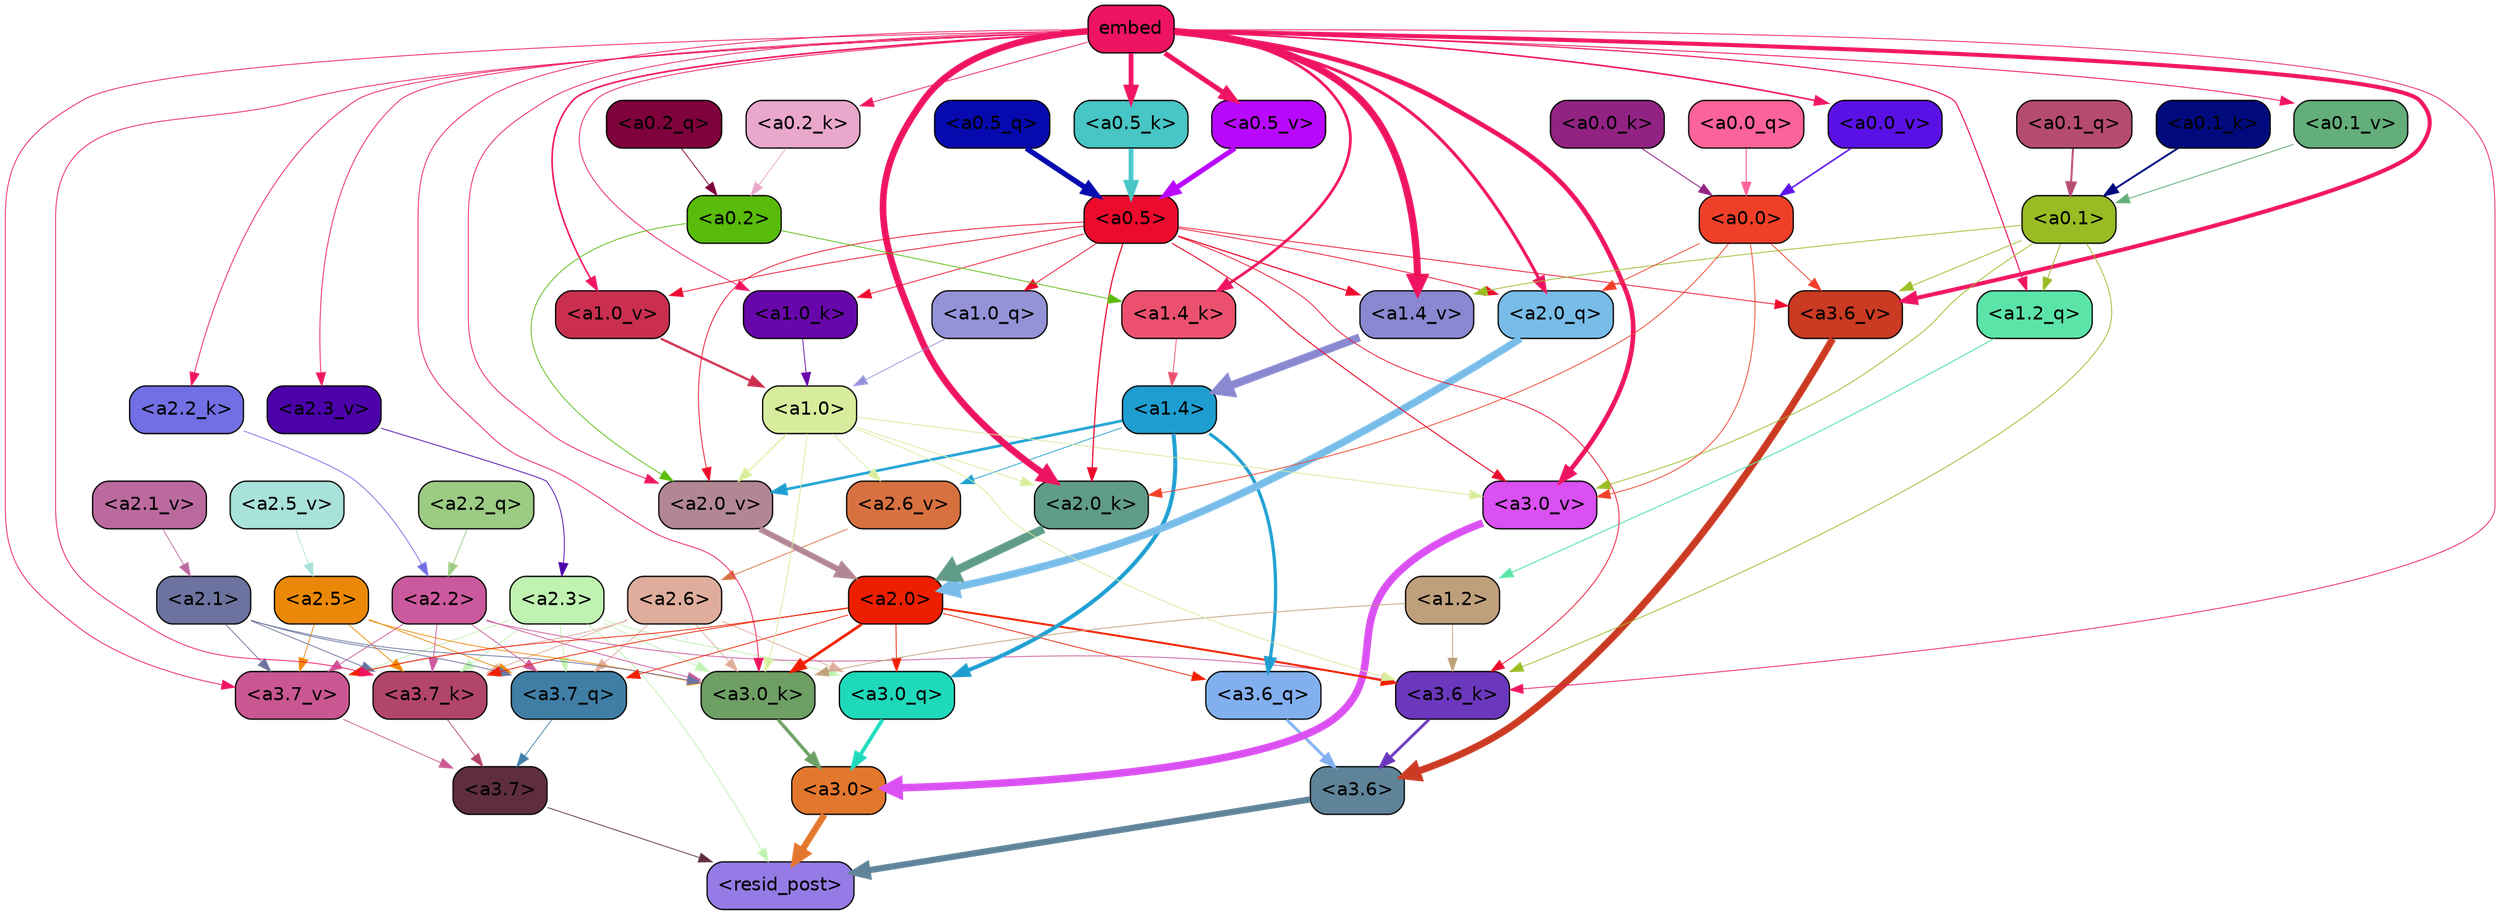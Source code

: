 strict digraph "" {
	graph [bgcolor=transparent,
		layout=dot,
		overlap=false,
		splines=true
	];
	"<a3.7>"	[color=black,
		fillcolor="#5e2d3f",
		fontname=Helvetica,
		shape=box,
		style="filled, rounded"];
	"<resid_post>"	[color=black,
		fillcolor="#957be5",
		fontname=Helvetica,
		shape=box,
		style="filled, rounded"];
	"<a3.7>" -> "<resid_post>"	[color="#5e2d3f",
		penwidth=0.6];
	"<a3.6>"	[color=black,
		fillcolor="#5f849a",
		fontname=Helvetica,
		shape=box,
		style="filled, rounded"];
	"<a3.6>" -> "<resid_post>"	[color="#5f849a",
		penwidth=4.7534414529800415];
	"<a3.0>"	[color=black,
		fillcolor="#e3772e",
		fontname=Helvetica,
		shape=box,
		style="filled, rounded"];
	"<a3.0>" -> "<resid_post>"	[color="#e3772e",
		penwidth=4.898576855659485];
	"<a2.3>"	[color=black,
		fillcolor="#c0f2b2",
		fontname=Helvetica,
		shape=box,
		style="filled, rounded"];
	"<a2.3>" -> "<resid_post>"	[color="#c0f2b2",
		penwidth=0.6];
	"<a3.7_q>"	[color=black,
		fillcolor="#407ea5",
		fontname=Helvetica,
		shape=box,
		style="filled, rounded"];
	"<a2.3>" -> "<a3.7_q>"	[color="#c0f2b2",
		penwidth=0.6];
	"<a3.0_q>"	[color=black,
		fillcolor="#1fd9bb",
		fontname=Helvetica,
		shape=box,
		style="filled, rounded"];
	"<a2.3>" -> "<a3.0_q>"	[color="#c0f2b2",
		penwidth=0.6];
	"<a3.7_k>"	[color=black,
		fillcolor="#b2456a",
		fontname=Helvetica,
		shape=box,
		style="filled, rounded"];
	"<a2.3>" -> "<a3.7_k>"	[color="#c0f2b2",
		penwidth=0.6];
	"<a3.0_k>"	[color=black,
		fillcolor="#6e9f64",
		fontname=Helvetica,
		shape=box,
		style="filled, rounded"];
	"<a2.3>" -> "<a3.0_k>"	[color="#c0f2b2",
		penwidth=0.6];
	"<a3.7_v>"	[color=black,
		fillcolor="#c95792",
		fontname=Helvetica,
		shape=box,
		style="filled, rounded"];
	"<a2.3>" -> "<a3.7_v>"	[color="#c0f2b2",
		penwidth=0.6];
	"<a3.7_q>" -> "<a3.7>"	[color="#407ea5",
		penwidth=0.6];
	"<a3.6_q>"	[color=black,
		fillcolor="#82afee",
		fontname=Helvetica,
		shape=box,
		style="filled, rounded"];
	"<a3.6_q>" -> "<a3.6>"	[color="#82afee",
		penwidth=2.160832464694977];
	"<a3.0_q>" -> "<a3.0>"	[color="#1fd9bb",
		penwidth=2.870753765106201];
	"<a3.7_k>" -> "<a3.7>"	[color="#b2456a",
		penwidth=0.6];
	"<a3.6_k>"	[color=black,
		fillcolor="#6b37bd",
		fontname=Helvetica,
		shape=box,
		style="filled, rounded"];
	"<a3.6_k>" -> "<a3.6>"	[color="#6b37bd",
		penwidth=2.13908451795578];
	"<a3.0_k>" -> "<a3.0>"	[color="#6e9f64",
		penwidth=2.520303964614868];
	"<a3.7_v>" -> "<a3.7>"	[color="#c95792",
		penwidth=0.6];
	"<a3.6_v>"	[color=black,
		fillcolor="#cb3a22",
		fontname=Helvetica,
		shape=box,
		style="filled, rounded"];
	"<a3.6_v>" -> "<a3.6>"	[color="#cb3a22",
		penwidth=5.297133803367615];
	"<a3.0_v>"	[color=black,
		fillcolor="#da50f1",
		fontname=Helvetica,
		shape=box,
		style="filled, rounded"];
	"<a3.0_v>" -> "<a3.0>"	[color="#da50f1",
		penwidth=5.680712580680847];
	"<a2.6>"	[color=black,
		fillcolor="#e0ad9d",
		fontname=Helvetica,
		shape=box,
		style="filled, rounded"];
	"<a2.6>" -> "<a3.7_q>"	[color="#e0ad9d",
		penwidth=0.6];
	"<a2.6>" -> "<a3.0_q>"	[color="#e0ad9d",
		penwidth=0.6];
	"<a2.6>" -> "<a3.7_k>"	[color="#e0ad9d",
		penwidth=0.6];
	"<a2.6>" -> "<a3.0_k>"	[color="#e0ad9d",
		penwidth=0.6];
	"<a2.6>" -> "<a3.7_v>"	[color="#e0ad9d",
		penwidth=0.6];
	"<a2.5>"	[color=black,
		fillcolor="#ec8807",
		fontname=Helvetica,
		shape=box,
		style="filled, rounded"];
	"<a2.5>" -> "<a3.7_q>"	[color="#ec8807",
		penwidth=0.6];
	"<a2.5>" -> "<a3.7_k>"	[color="#ec8807",
		penwidth=0.6];
	"<a2.5>" -> "<a3.0_k>"	[color="#ec8807",
		penwidth=0.6];
	"<a2.5>" -> "<a3.7_v>"	[color="#ec8807",
		penwidth=0.6];
	"<a2.2>"	[color=black,
		fillcolor="#cb599d",
		fontname=Helvetica,
		shape=box,
		style="filled, rounded"];
	"<a2.2>" -> "<a3.7_q>"	[color="#cb599d",
		penwidth=0.6];
	"<a2.2>" -> "<a3.7_k>"	[color="#cb599d",
		penwidth=0.6];
	"<a2.2>" -> "<a3.6_k>"	[color="#cb599d",
		penwidth=0.6];
	"<a2.2>" -> "<a3.0_k>"	[color="#cb599d",
		penwidth=0.6];
	"<a2.2>" -> "<a3.7_v>"	[color="#cb599d",
		penwidth=0.6];
	"<a2.1>"	[color=black,
		fillcolor="#6b739e",
		fontname=Helvetica,
		shape=box,
		style="filled, rounded"];
	"<a2.1>" -> "<a3.7_q>"	[color="#6b739e",
		penwidth=0.6];
	"<a2.1>" -> "<a3.7_k>"	[color="#6b739e",
		penwidth=0.6];
	"<a2.1>" -> "<a3.0_k>"	[color="#6b739e",
		penwidth=0.6];
	"<a2.1>" -> "<a3.7_v>"	[color="#6b739e",
		penwidth=0.6];
	"<a2.0>"	[color=black,
		fillcolor="#ee1f01",
		fontname=Helvetica,
		shape=box,
		style="filled, rounded"];
	"<a2.0>" -> "<a3.7_q>"	[color="#ee1f01",
		penwidth=0.6];
	"<a2.0>" -> "<a3.6_q>"	[color="#ee1f01",
		penwidth=0.6];
	"<a2.0>" -> "<a3.0_q>"	[color="#ee1f01",
		penwidth=0.6];
	"<a2.0>" -> "<a3.7_k>"	[color="#ee1f01",
		penwidth=0.6];
	"<a2.0>" -> "<a3.6_k>"	[color="#ee1f01",
		penwidth=1.4807794839143753];
	"<a2.0>" -> "<a3.0_k>"	[color="#ee1f01",
		penwidth=2.095262974500656];
	"<a2.0>" -> "<a3.7_v>"	[color="#ee1f01",
		penwidth=0.6];
	"<a1.4>"	[color=black,
		fillcolor="#1e9ed0",
		fontname=Helvetica,
		shape=box,
		style="filled, rounded"];
	"<a1.4>" -> "<a3.6_q>"	[color="#1e9ed0",
		penwidth=2.425799250602722];
	"<a1.4>" -> "<a3.0_q>"	[color="#1e9ed0",
		penwidth=3.0341034531593323];
	"<a2.6_v>"	[color=black,
		fillcolor="#d87140",
		fontname=Helvetica,
		shape=box,
		style="filled, rounded"];
	"<a1.4>" -> "<a2.6_v>"	[color="#1e9ed0",
		penwidth=0.6];
	"<a2.0_v>"	[color=black,
		fillcolor="#b28793",
		fontname=Helvetica,
		shape=box,
		style="filled, rounded"];
	"<a1.4>" -> "<a2.0_v>"	[color="#1e9ed0",
		penwidth=2.007302835583687];
	embed	[color=black,
		fillcolor="#ee1462",
		fontname=Helvetica,
		shape=box,
		style="filled, rounded"];
	embed -> "<a3.7_k>"	[color="#ee1462",
		penwidth=0.6];
	embed -> "<a3.6_k>"	[color="#ee1462",
		penwidth=0.6];
	embed -> "<a3.0_k>"	[color="#ee1462",
		penwidth=0.6];
	embed -> "<a3.7_v>"	[color="#ee1462",
		penwidth=0.6];
	embed -> "<a3.6_v>"	[color="#ee1462",
		penwidth=3.067279100418091];
	embed -> "<a3.0_v>"	[color="#ee1462",
		penwidth=3.5202720761299133];
	"<a2.0_q>"	[color=black,
		fillcolor="#78bce8",
		fontname=Helvetica,
		shape=box,
		style="filled, rounded"];
	embed -> "<a2.0_q>"	[color="#ee1462",
		penwidth=2.339468687772751];
	"<a2.2_k>"	[color=black,
		fillcolor="#716fe3",
		fontname=Helvetica,
		shape=box,
		style="filled, rounded"];
	embed -> "<a2.2_k>"	[color="#ee1462",
		penwidth=0.6];
	"<a2.0_k>"	[color=black,
		fillcolor="#609c88",
		fontname=Helvetica,
		shape=box,
		style="filled, rounded"];
	embed -> "<a2.0_k>"	[color="#ee1462",
		penwidth=4.9759310483932495];
	"<a2.3_v>"	[color=black,
		fillcolor="#4b03a9",
		fontname=Helvetica,
		shape=box,
		style="filled, rounded"];
	embed -> "<a2.3_v>"	[color="#ee1462",
		penwidth=0.6];
	embed -> "<a2.0_v>"	[color="#ee1462",
		penwidth=0.6];
	"<a1.2_q>"	[color=black,
		fillcolor="#5be4a8",
		fontname=Helvetica,
		shape=box,
		style="filled, rounded"];
	embed -> "<a1.2_q>"	[color="#ee1462",
		penwidth=0.8262195587158203];
	"<a1.4_k>"	[color=black,
		fillcolor="#eb516e",
		fontname=Helvetica,
		shape=box,
		style="filled, rounded"];
	embed -> "<a1.4_k>"	[color="#ee1462",
		penwidth=2.0715588331222534];
	"<a1.0_k>"	[color=black,
		fillcolor="#6807a9",
		fontname=Helvetica,
		shape=box,
		style="filled, rounded"];
	embed -> "<a1.0_k>"	[color="#ee1462",
		penwidth=0.6];
	"<a1.4_v>"	[color=black,
		fillcolor="#8988d0",
		fontname=Helvetica,
		shape=box,
		style="filled, rounded"];
	embed -> "<a1.4_v>"	[color="#ee1462",
		penwidth=5.3763720989227295];
	"<a1.0_v>"	[color=black,
		fillcolor="#ca2f4f",
		fontname=Helvetica,
		shape=box,
		style="filled, rounded"];
	embed -> "<a1.0_v>"	[color="#ee1462",
		penwidth=1.232791244983673];
	"<a0.5_k>"	[color=black,
		fillcolor="#48c5c5",
		fontname=Helvetica,
		shape=box,
		style="filled, rounded"];
	embed -> "<a0.5_k>"	[color="#ee1462",
		penwidth=3.6077781692147255];
	"<a0.2_k>"	[color=black,
		fillcolor="#e9a7cc",
		fontname=Helvetica,
		shape=box,
		style="filled, rounded"];
	embed -> "<a0.2_k>"	[color="#ee1462",
		penwidth=0.6];
	"<a0.5_v>"	[color=black,
		fillcolor="#b908fe",
		fontname=Helvetica,
		shape=box,
		style="filled, rounded"];
	embed -> "<a0.5_v>"	[color="#ee1462",
		penwidth=3.744613029062748];
	"<a0.1_v>"	[color=black,
		fillcolor="#63ae7b",
		fontname=Helvetica,
		shape=box,
		style="filled, rounded"];
	embed -> "<a0.1_v>"	[color="#ee1462",
		penwidth=0.6802842617034912];
	"<a0.0_v>"	[color=black,
		fillcolor="#5a11e6",
		fontname=Helvetica,
		shape=box,
		style="filled, rounded"];
	embed -> "<a0.0_v>"	[color="#ee1462",
		penwidth=1.1918210983276367];
	"<a1.2>"	[color=black,
		fillcolor="#bfa07c",
		fontname=Helvetica,
		shape=box,
		style="filled, rounded"];
	"<a1.2>" -> "<a3.6_k>"	[color="#bfa07c",
		penwidth=0.6];
	"<a1.2>" -> "<a3.0_k>"	[color="#bfa07c",
		penwidth=0.6];
	"<a1.0>"	[color=black,
		fillcolor="#d8ec9d",
		fontname=Helvetica,
		shape=box,
		style="filled, rounded"];
	"<a1.0>" -> "<a3.6_k>"	[color="#d8ec9d",
		penwidth=0.6];
	"<a1.0>" -> "<a3.0_k>"	[color="#d8ec9d",
		penwidth=0.6];
	"<a1.0>" -> "<a3.0_v>"	[color="#d8ec9d",
		penwidth=0.6];
	"<a1.0>" -> "<a2.0_k>"	[color="#d8ec9d",
		penwidth=0.6];
	"<a1.0>" -> "<a2.6_v>"	[color="#d8ec9d",
		penwidth=0.6];
	"<a1.0>" -> "<a2.0_v>"	[color="#d8ec9d",
		penwidth=1.0943371653556824];
	"<a0.5>"	[color=black,
		fillcolor="#ec0b2c",
		fontname=Helvetica,
		shape=box,
		style="filled, rounded"];
	"<a0.5>" -> "<a3.6_k>"	[color="#ec0b2c",
		penwidth=0.6];
	"<a0.5>" -> "<a3.6_v>"	[color="#ec0b2c",
		penwidth=0.6];
	"<a0.5>" -> "<a3.0_v>"	[color="#ec0b2c",
		penwidth=0.764040544629097];
	"<a0.5>" -> "<a2.0_q>"	[color="#ec0b2c",
		penwidth=0.6];
	"<a0.5>" -> "<a2.0_k>"	[color="#ec0b2c",
		penwidth=0.8956001400947571];
	"<a0.5>" -> "<a2.0_v>"	[color="#ec0b2c",
		penwidth=0.6];
	"<a1.0_q>"	[color=black,
		fillcolor="#9593d8",
		fontname=Helvetica,
		shape=box,
		style="filled, rounded"];
	"<a0.5>" -> "<a1.0_q>"	[color="#ec0b2c",
		penwidth=0.6];
	"<a0.5>" -> "<a1.0_k>"	[color="#ec0b2c",
		penwidth=0.6];
	"<a0.5>" -> "<a1.4_v>"	[color="#ec0b2c",
		penwidth=0.8774083852767944];
	"<a0.5>" -> "<a1.0_v>"	[color="#ec0b2c",
		penwidth=0.6];
	"<a0.1>"	[color=black,
		fillcolor="#99bc24",
		fontname=Helvetica,
		shape=box,
		style="filled, rounded"];
	"<a0.1>" -> "<a3.6_k>"	[color="#99bc24",
		penwidth=0.6];
	"<a0.1>" -> "<a3.6_v>"	[color="#99bc24",
		penwidth=0.6];
	"<a0.1>" -> "<a3.0_v>"	[color="#99bc24",
		penwidth=0.6];
	"<a0.1>" -> "<a1.2_q>"	[color="#99bc24",
		penwidth=0.6];
	"<a0.1>" -> "<a1.4_v>"	[color="#99bc24",
		penwidth=0.6];
	"<a0.0>"	[color=black,
		fillcolor="#f03f28",
		fontname=Helvetica,
		shape=box,
		style="filled, rounded"];
	"<a0.0>" -> "<a3.6_v>"	[color="#f03f28",
		penwidth=0.6];
	"<a0.0>" -> "<a3.0_v>"	[color="#f03f28",
		penwidth=0.6];
	"<a0.0>" -> "<a2.0_q>"	[color="#f03f28",
		penwidth=0.6];
	"<a0.0>" -> "<a2.0_k>"	[color="#f03f28",
		penwidth=0.6];
	"<a2.2_q>"	[color=black,
		fillcolor="#9ccb84",
		fontname=Helvetica,
		shape=box,
		style="filled, rounded"];
	"<a2.2_q>" -> "<a2.2>"	[color="#9ccb84",
		penwidth=0.6];
	"<a2.0_q>" -> "<a2.0>"	[color="#78bce8",
		penwidth=5.606565475463867];
	"<a2.2_k>" -> "<a2.2>"	[color="#716fe3",
		penwidth=0.6];
	"<a2.0_k>" -> "<a2.0>"	[color="#609c88",
		penwidth=6.344284534454346];
	"<a2.6_v>" -> "<a2.6>"	[color="#d87140",
		penwidth=0.6];
	"<a2.5_v>"	[color=black,
		fillcolor="#a8e2da",
		fontname=Helvetica,
		shape=box,
		style="filled, rounded"];
	"<a2.5_v>" -> "<a2.5>"	[color="#a8e2da",
		penwidth=0.6];
	"<a2.3_v>" -> "<a2.3>"	[color="#4b03a9",
		penwidth=0.6];
	"<a2.1_v>"	[color=black,
		fillcolor="#bb6a9e",
		fontname=Helvetica,
		shape=box,
		style="filled, rounded"];
	"<a2.1_v>" -> "<a2.1>"	[color="#bb6a9e",
		penwidth=0.6];
	"<a2.0_v>" -> "<a2.0>"	[color="#b28793",
		penwidth=4.422677040100098];
	"<a0.2>"	[color=black,
		fillcolor="#59bb0a",
		fontname=Helvetica,
		shape=box,
		style="filled, rounded"];
	"<a0.2>" -> "<a2.0_v>"	[color="#59bb0a",
		penwidth=0.6];
	"<a0.2>" -> "<a1.4_k>"	[color="#59bb0a",
		penwidth=0.6];
	"<a1.2_q>" -> "<a1.2>"	[color="#5be4a8",
		penwidth=0.7570515871047974];
	"<a1.0_q>" -> "<a1.0>"	[color="#9593d8",
		penwidth=0.6];
	"<a1.4_k>" -> "<a1.4>"	[color="#eb516e",
		penwidth=0.6];
	"<a1.0_k>" -> "<a1.0>"	[color="#6807a9",
		penwidth=0.6];
	"<a1.4_v>" -> "<a1.4>"	[color="#8988d0",
		penwidth=6.0194467306137085];
	"<a1.0_v>" -> "<a1.0>"	[color="#ca2f4f",
		penwidth=1.738280937075615];
	"<a0.5_q>"	[color=black,
		fillcolor="#060aae",
		fontname=Helvetica,
		shape=box,
		style="filled, rounded"];
	"<a0.5_q>" -> "<a0.5>"	[color="#060aae",
		penwidth=4.023846536874771];
	"<a0.2_q>"	[color=black,
		fillcolor="#7f023c",
		fontname=Helvetica,
		shape=box,
		style="filled, rounded"];
	"<a0.2_q>" -> "<a0.2>"	[color="#7f023c",
		penwidth=0.6];
	"<a0.1_q>"	[color=black,
		fillcolor="#b64b71",
		fontname=Helvetica,
		shape=box,
		style="filled, rounded"];
	"<a0.1_q>" -> "<a0.1>"	[color="#b64b71",
		penwidth=1.5174570083618164];
	"<a0.0_q>"	[color=black,
		fillcolor="#fb639a",
		fontname=Helvetica,
		shape=box,
		style="filled, rounded"];
	"<a0.0_q>" -> "<a0.0>"	[color="#fb639a",
		penwidth=0.766176700592041];
	"<a0.5_k>" -> "<a0.5>"	[color="#48c5c5",
		penwidth=3.607769437134266];
	"<a0.2_k>" -> "<a0.2>"	[color="#e9a7cc",
		penwidth=0.6];
	"<a0.1_k>"	[color=black,
		fillcolor="#010a7d",
		fontname=Helvetica,
		shape=box,
		style="filled, rounded"];
	"<a0.1_k>" -> "<a0.1>"	[color="#010a7d",
		penwidth=1.4202113151550293];
	"<a0.0_k>"	[color=black,
		fillcolor="#922383",
		fontname=Helvetica,
		shape=box,
		style="filled, rounded"];
	"<a0.0_k>" -> "<a0.0>"	[color="#922383",
		penwidth=0.6857404708862305];
	"<a0.5_v>" -> "<a0.5>"	[color="#b908fe",
		penwidth=3.7962711341679096];
	"<a0.1_v>" -> "<a0.1>"	[color="#63ae7b",
		penwidth=0.6802752017974854];
	"<a0.0_v>" -> "<a0.0>"	[color="#5a11e6",
		penwidth=1.1918113231658936];
}
